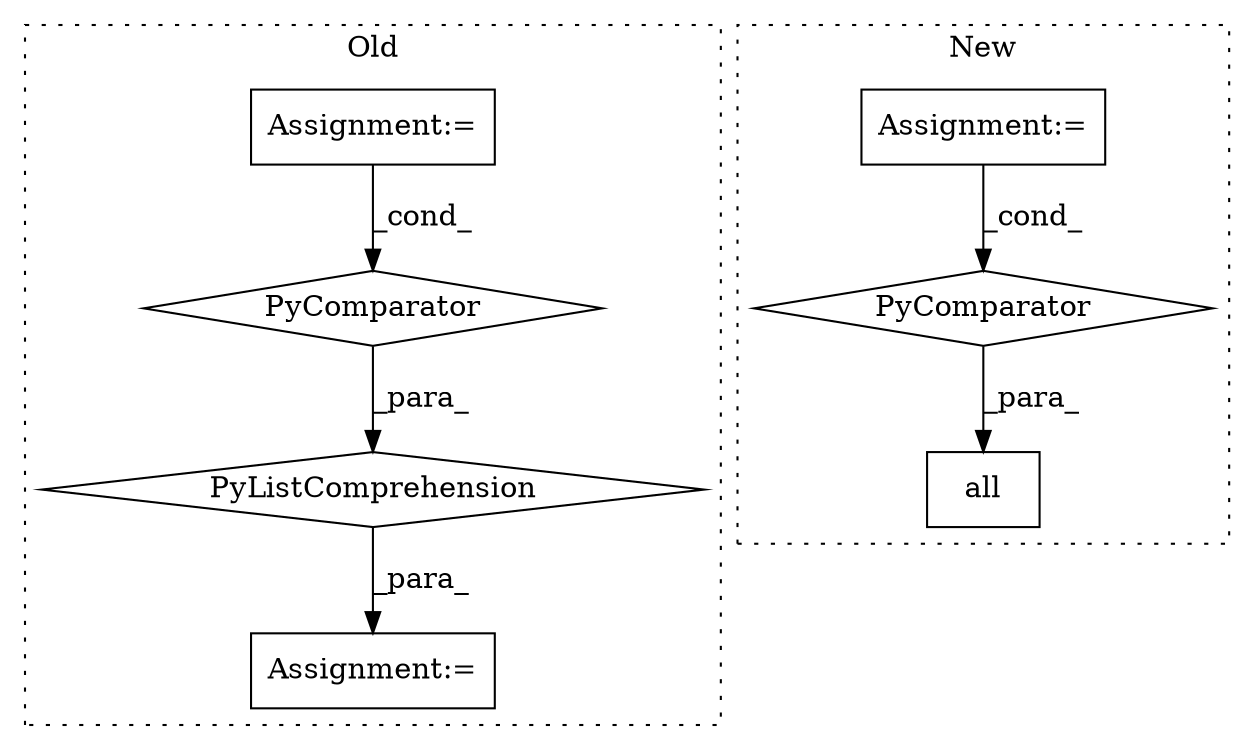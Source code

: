 digraph G {
subgraph cluster0 {
1 [label="PyListComprehension" a="109" s="7781" l="127" shape="diamond"];
3 [label="PyComparator" a="113" s="7844" l="56" shape="diamond"];
4 [label="Assignment:=" a="7" s="7721" l="1" shape="box"];
5 [label="Assignment:=" a="7" s="7769" l="12" shape="box"];
label = "Old";
style="dotted";
}
subgraph cluster1 {
2 [label="all" a="32" s="7864,7990" l="15,-3" shape="box"];
6 [label="PyComparator" a="113" s="7963" l="21" shape="diamond"];
7 [label="Assignment:=" a="7" s="7963" l="21" shape="box"];
label = "New";
style="dotted";
}
1 -> 5 [label="_para_"];
3 -> 1 [label="_para_"];
4 -> 3 [label="_cond_"];
6 -> 2 [label="_para_"];
7 -> 6 [label="_cond_"];
}